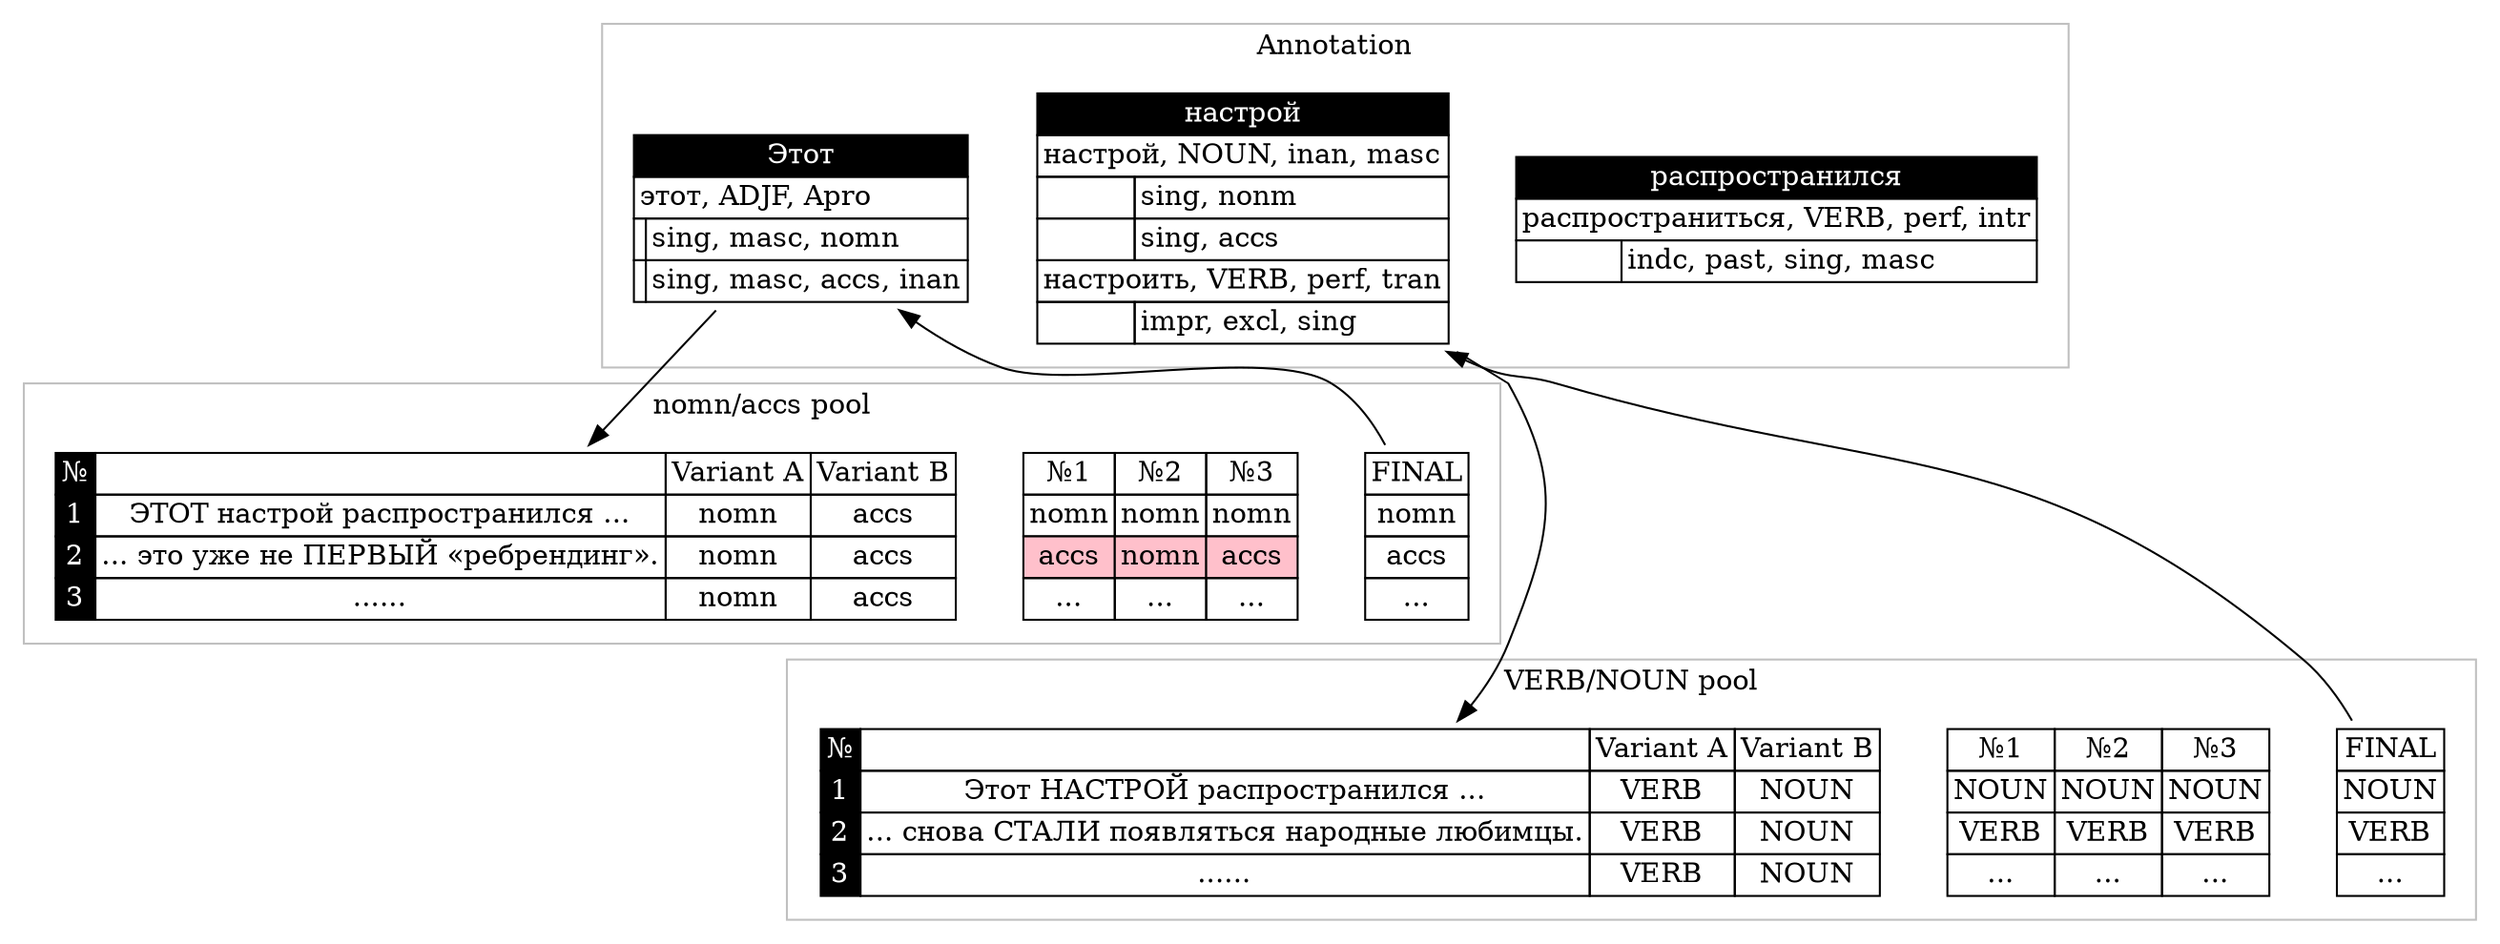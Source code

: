 digraph G {

subgraph cluster_1 {
  label = "Annotation";

  subgraph C1 {
  rank = same;
  //rankdir="LR";
  edge [style="invis"];
 
  W1 [shape=none, label=<
  <table border="0" cellborder="1" cellspacing="0">
    <tr><td colspan="2" bgcolor="black"><font color="white">Этот</font></td></tr>
    <tr><td colspan="2" align="left">этот, ADJF, Apro</td></tr>
    <tr><td></td><td align="left">sing, masc, nomn</td></tr>
    <tr><td></td><td align="left">sing, masc, accs, inan</td></tr>
  </table>>];

  W2 [shape=none, label=<
  <table border="0" cellborder="1" cellspacing="0">
    <tr><td colspan="2" bgcolor="black"><font color="white">настрой</font></td></tr>
    <tr><td colspan="2" align="left">настрой, NOUN, inan, masc</td></tr>
    <tr><td></td><td align="left">sing, nonm</td></tr>
    <tr><td></td><td align="left">sing, accs</td></tr>
    <tr><td colspan="2" align="left">настроить, VERB, perf, tran</td></tr>
    <tr><td></td><td align="left">impr, excl, sing</td></tr>
  </table>>];

  W3 [shape=none, label=<
  <table border="0" cellborder="1" cellspacing="0">
    <tr><td colspan="2" bgcolor="black"><font color="white">распространился</font></td></tr>
    <tr><td colspan="2" align="left">распространиться, VERB, perf, intr</td></tr>
    <tr><td></td><td align="left">indc, past, sing, masc</td></tr>
  </table>>];

  W1 -> W2 -> W3;
  }

  color = gray;
}

//subgraph cluster_4 {
//rankdir="TB";

subgraph cluster_2 {
 label = "nomn/accs pool";

 subgraph C2 {
 rank=same;
 edge [style="invis"];

 T1 [shape=none, label=<
  <table border="0" cellborder="1" cellspacing="0">
    <tr><td bgcolor="black"><font color="white">№</font></td>
    <td></td>
    <td>Variant A</td><td>Variant B</td></tr>
    <tr><td bgcolor="black"><font color="white">1</font></td>
    <td>ЭТОТ настрой распространился ...</td>
    <td>nomn</td><td>accs</td></tr>
    <tr><td bgcolor="black"><font color="white">2</font></td>
    <td>... это уже не ПЕРВЫЙ «ребрендинг».</td>
    <td>nomn</td><td>accs</td></tr>
    <tr><td bgcolor="black"><font color="white">3</font></td>
    <td>......</td>
    <td>nomn</td><td>accs</td></tr>
  </table>>];  
 
  M1 [shape=none, label=<
  <table border="0" cellborder="1" cellspacing="0">
    <tr>
    <td>№1</td><td>№2</td><td>№3</td></tr>
    <tr><td>nomn</td><td>nomn</td><td>nomn</td></tr>
    <tr><td bgcolor="pink">accs</td><td bgcolor="pink">nomn</td><td bgcolor="pink">accs</td></tr>
    <tr><td>...</td><td>...</td><td>...</td></tr>
  </table>>];  

  D1 [shape=none, label=<
  <table border="0" cellborder="1" cellspacing="0">
    <tr><td>FINAL</td></tr>
    <tr><td>nomn</td></tr>
    <tr><td>accs</td></tr>
    <tr><td>...</td></tr>
  </table>>]; 

  T1 -> M1 -> D1; 
  }
 
  color = gray;
} 


subgraph cluster_3 {

  label = "VERB/NOUN pool";

  subgraph C3 {
  rank=same;
  edge [style="invis"];

  T2 [shape=none, label=<
  <table border="0" cellborder="1" cellspacing="0">
    <tr><td bgcolor="black"><font color="white">№</font></td>
    <td></td>
    <td>Variant A</td><td>Variant B</td></tr>
    <tr><td bgcolor="black"><font color="white">1</font></td>
    <td>Этот НАСТРОЙ распространился ...</td>
    <td>VERB</td><td>NOUN</td></tr>
    <tr><td bgcolor="black"><font color="white">2</font></td>
    <td>... снова СТАЛИ появляться народные любимцы.</td>
    <td>VERB</td><td>NOUN</td></tr>
    <tr><td bgcolor="black"><font color="white">3</font></td>
    <td>......</td>
    <td>VERB</td><td>NOUN</td></tr>
  </table>>];  

  M2 [shape=none, label=<
  <table border="0" cellborder="1" cellspacing="0">
    <tr>
    <td>№1</td><td>№2</td><td>№3</td></tr>
    <tr><td>NOUN</td><td>NOUN</td><td>NOUN</td></tr>
    <tr><td>VERB</td><td>VERB</td><td>VERB</td></tr>
    <tr><td>...</td><td>...</td><td>...</td></tr>
  </table>>];  

  D2 [shape=none, label=<
  <table border="0" cellborder="1" cellspacing="0">
    <tr><td>FINAL</td></tr>
    <tr><td>NOUN</td></tr>
    <tr><td>VERB</td></tr>
    <tr><td>...</td></tr>
  </table>>];  

  T2 -> M2 -> D2;
  }

  color = gray;
}
//}

W1 -> T1; // [weight=0.9];
W2 -> T2;

D1 -> W1 [weight=0];
D2 -> W2 [weight=0];

subgraph {
  edge [style="invis"];
  M1 -> T2;
}

/*subgraph {
  edge [style="invis"];*/
/*  T1 -> T2
  T1 -> M1
  T2 -> M2
  M1 -> D1
  M2 -> D2*/
//}

/*subgraph {*/
/*  W1 -> T1
  W2 -> T2

  D1 -> W1
  D2 -> W2*/
//}

} 
